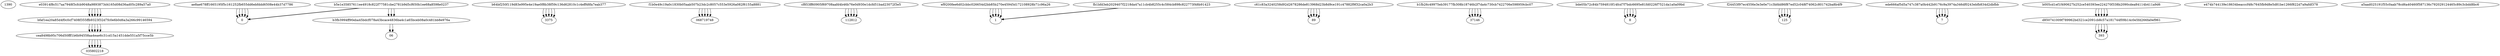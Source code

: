 digraph blockchains {
{
node [shape=box]
}
1390e03914f8c517aa7948f3cfcb9048a9893873d4165d08d36ad05c289a57a0 -> bfaf1ea20a85d4f0c0cf7408f355ffb9323f32d7fc0e6b0d6a3a266c99146594;
bfaf1ea20a85d4f0c0cf7408f355ffb9323f32d7fc0e6b0d6a3a266c99146594 -> cea8498b95c706d50fff1b6b94558aa4eae6c31cd15a1451dde551a5f75cce5b;
cea8498b95c706d50fff1b6b94558aa4eae6c31cd15a1451dde551a5f75cce5b -> 035802218ae8ae678ff1665195f5c161252fb655dd6ebfddd6508e44b37d7786;
035802218ae8ae678ff1665195f5c161252fb655dd6ebfddd6508e44b37d7786 -> 0b64bf250f119d83e995e4e19ae0f8b38f59c136d62810c1c4eff48fa7eab377;
0b64bf250f119d83e995e4e19ae0f8b38f59c136d62810c1c4eff48fa7eab377 -> 3375f1b0e49c19a0c1830b05aab507b23dc2c8057c553e5926a082f6155a8881;
3375f1b0e49c19a0c1830b05aab507b23dc2c8057c553e5926a082f6155a8881 -> 068719748cf853ff60905f69708aafd4b46b76e0d930e1dcfd51bad23072f3e5;
068719748cf853ff60905f69708aafd4b46b76e0d930e1dcfd51bad23072f3e5 -> 112812ef9200fee6d02cbbc026654d2bb85b270e45945d172108928b71c96a26;
112812ef9200fee6d02cbbc026654d2bb85b270e45945d172108928b71c96a26 -> 1c61c83a3240258d92d2678286de813968d23b8d9ce191c47882f9f32ca0a2b3;
1c61c83a3240258d92d2678286de813968d23b8d9ce191c47882f9f32ca0a2b3 -> 89b1fb26c49975eb39177fb308b18746b2f7da4c730cb7422706e598959cbc07;
89b1fb26c49975eb39177fb308b18746b2f7da4c730cb7422706e598959cbc07 -> 37146bde05b72c84b7594810f14fcd7f7bdc6695e81fd0226f7521da1a0a09bd;
37146bde05b72c84b7594810f14fcd7f7bdc6695e81fd0226f7521da1a0a09bd -> 8f24453f97ec4556e3e3e0e71c3bfdd86f87ed52c048f74062c801742ba8b4f9;
8f24453f97ec4556e3e3e0e71c3bfdd86f87ed52c048f74062c801742ba8b4f9 -> 125ede666af5d5a747c387a0b442b9176c9a3974a346df0243ebfb834d2dbfbb;
125ede666af5d5a747c387a0b442b9176c9a3974a346df0243ebfb834d2dbfbb -> 7b005cd1ef1f490627b252ce540393ee224270f338b2090cdea84114b411a9d6;
7b005cd1ef1f490627b252ce540393ee224270f338b2090cdea84114b411a9d6 -> d850741009f789962bd321ce2091cb8c57a181744f09b14c0e5fd266fa0ef961;
d850741009f789962bd321ce2091cb8c57a181744f09b14c0e5fd266fa0ef961 -> 393b5e1e35857611ee4918c822f77581cbe2781b9d5cf650b1ee68a8598e0237;
393b5e1e35857611ee4918c822f77581cbe2781b9d5cf650b1ee68a8598e0237 -> b3fb3994ff90eba45bdcf078a43bcace4836ba4c1a65bceb08a0c481bb8e976a;
b3fb3994ff90eba45bdcf078a43bcace4836ba4c1a65bceb08a0c481bb8e976a -> 06e474b744139e18634beacccf48c7645fb9d8e5d81be1266f822d7a9afdf378;
1390e03914f8c517aa7948f3cfcb9048a9893873d4165d08d36ad05c289a57a0 -> bfaf1ea20a85d4f0c0cf7408f355ffb9323f32d7fc0e6b0d6a3a266c99146594;
bfaf1ea20a85d4f0c0cf7408f355ffb9323f32d7fc0e6b0d6a3a266c99146594 -> cea8498b95c706d50fff1b6b94558aa4eae6c31cd15a1451dde551a5f75cce5b;
cea8498b95c706d50fff1b6b94558aa4eae6c31cd15a1451dde551a5f75cce5b -> 035802218ae8ae678ff1665195f5c161252fb655dd6ebfddd6508e44b37d7786;
035802218ae8ae678ff1665195f5c161252fb655dd6ebfddd6508e44b37d7786 -> 0b64bf250f119d83e995e4e19ae0f8b38f59c136d62810c1c4eff48fa7eab377;
0b64bf250f119d83e995e4e19ae0f8b38f59c136d62810c1c4eff48fa7eab377 -> 3375f1b0e49c19a0c1830b05aab507b23dc2c8057c553e5926a082f6155a8881;
3375f1b0e49c19a0c1830b05aab507b23dc2c8057c553e5926a082f6155a8881 -> 068719748cf853ff60905f69708aafd4b46b76e0d930e1dcfd51bad23072f3e5;
068719748cf853ff60905f69708aafd4b46b76e0d930e1dcfd51bad23072f3e5 -> 112812ef9200fee6d02cbbc026654d2bb85b270e45945d172108928b71c96a26;
112812ef9200fee6d02cbbc026654d2bb85b270e45945d172108928b71c96a26 -> 1c61c83a3240258d92d2678286de813968d23b8d9ce191c47882f9f32ca0a2b3;
1c61c83a3240258d92d2678286de813968d23b8d9ce191c47882f9f32ca0a2b3 -> 89b1fb26c49975eb39177fb308b18746b2f7da4c730cb7422706e598959cbc07;
89b1fb26c49975eb39177fb308b18746b2f7da4c730cb7422706e598959cbc07 -> 37146bde05b72c84b7594810f14fcd7f7bdc6695e81fd0226f7521da1a0a09bd;
37146bde05b72c84b7594810f14fcd7f7bdc6695e81fd0226f7521da1a0a09bd -> 8f24453f97ec4556e3e3e0e71c3bfdd86f87ed52c048f74062c801742ba8b4f9;
8f24453f97ec4556e3e3e0e71c3bfdd86f87ed52c048f74062c801742ba8b4f9 -> 125ede666af5d5a747c387a0b442b9176c9a3974a346df0243ebfb834d2dbfbb;
125ede666af5d5a747c387a0b442b9176c9a3974a346df0243ebfb834d2dbfbb -> 7b005cd1ef1f490627b252ce540393ee224270f338b2090cdea84114b411a9d6;
7b005cd1ef1f490627b252ce540393ee224270f338b2090cdea84114b411a9d6 -> d850741009f789962bd321ce2091cb8c57a181744f09b14c0e5fd266fa0ef961;
d850741009f789962bd321ce2091cb8c57a181744f09b14c0e5fd266fa0ef961 -> 393b5e1e35857611ee4918c822f77581cbe2781b9d5cf650b1ee68a8598e0237;
393b5e1e35857611ee4918c822f77581cbe2781b9d5cf650b1ee68a8598e0237 -> b3fb3994ff90eba45bdcf078a43bcace4836ba4c1a65bceb08a0c481bb8e976a;
1390e03914f8c517aa7948f3cfcb9048a9893873d4165d08d36ad05c289a57a0 -> bfaf1ea20a85d4f0c0cf7408f355ffb9323f32d7fc0e6b0d6a3a266c99146594;
bfaf1ea20a85d4f0c0cf7408f355ffb9323f32d7fc0e6b0d6a3a266c99146594 -> cea8498b95c706d50fff1b6b94558aa4eae6c31cd15a1451dde551a5f75cce5b;
cea8498b95c706d50fff1b6b94558aa4eae6c31cd15a1451dde551a5f75cce5b -> 035802218ae8ae678ff1665195f5c161252fb655dd6ebfddd6508e44b37d7786;
035802218ae8ae678ff1665195f5c161252fb655dd6ebfddd6508e44b37d7786 -> 0b64bf250f119d83e995e4e19ae0f8b38f59c136d62810c1c4eff48fa7eab377;
0b64bf250f119d83e995e4e19ae0f8b38f59c136d62810c1c4eff48fa7eab377 -> 3375f1b0e49c19a0c1830b05aab507b23dc2c8057c553e5926a082f6155a8881;
3375f1b0e49c19a0c1830b05aab507b23dc2c8057c553e5926a082f6155a8881 -> 068719748cf853ff60905f69708aafd4b46b76e0d930e1dcfd51bad23072f3e5;
068719748cf853ff60905f69708aafd4b46b76e0d930e1dcfd51bad23072f3e5 -> 112812ef9200fee6d02cbbc026654d2bb85b270e45945d172108928b71c96a26;
112812ef9200fee6d02cbbc026654d2bb85b270e45945d172108928b71c96a26 -> 1c61c83a3240258d92d2678286de813968d23b8d9ce191c47882f9f32ca0a2b3;
1c61c83a3240258d92d2678286de813968d23b8d9ce191c47882f9f32ca0a2b3 -> 89b1fb26c49975eb39177fb308b18746b2f7da4c730cb7422706e598959cbc07;
89b1fb26c49975eb39177fb308b18746b2f7da4c730cb7422706e598959cbc07 -> 37146bde05b72c84b7594810f14fcd7f7bdc6695e81fd0226f7521da1a0a09bd;
37146bde05b72c84b7594810f14fcd7f7bdc6695e81fd0226f7521da1a0a09bd -> 8f24453f97ec4556e3e3e0e71c3bfdd86f87ed52c048f74062c801742ba8b4f9;
8f24453f97ec4556e3e3e0e71c3bfdd86f87ed52c048f74062c801742ba8b4f9 -> 125ede666af5d5a747c387a0b442b9176c9a3974a346df0243ebfb834d2dbfbb;
125ede666af5d5a747c387a0b442b9176c9a3974a346df0243ebfb834d2dbfbb -> 7b005cd1ef1f490627b252ce540393ee224270f338b2090cdea84114b411a9d6;
7b005cd1ef1f490627b252ce540393ee224270f338b2090cdea84114b411a9d6 -> d850741009f789962bd321ce2091cb8c57a181744f09b14c0e5fd266fa0ef961;
d850741009f789962bd321ce2091cb8c57a181744f09b14c0e5fd266fa0ef961 -> 393b5e1e35857611ee4918c822f77581cbe2781b9d5cf650b1ee68a8598e0237;
393b5e1e35857611ee4918c822f77581cbe2781b9d5cf650b1ee68a8598e0237 -> b3fb3994ff90eba45bdcf078a43bcace4836ba4c1a65bceb08a0c481bb8e976a;
b3fb3994ff90eba45bdcf078a43bcace4836ba4c1a65bceb08a0c481bb8e976a -> 06e474b744139e18634beacccf48c7645fb9d8e5d81be1266f822d7a9afdf378;
1390e03914f8c517aa7948f3cfcb9048a9893873d4165d08d36ad05c289a57a0 -> bfaf1ea20a85d4f0c0cf7408f355ffb9323f32d7fc0e6b0d6a3a266c99146594;
bfaf1ea20a85d4f0c0cf7408f355ffb9323f32d7fc0e6b0d6a3a266c99146594 -> cea8498b95c706d50fff1b6b94558aa4eae6c31cd15a1451dde551a5f75cce5b;
cea8498b95c706d50fff1b6b94558aa4eae6c31cd15a1451dde551a5f75cce5b -> 035802218ae8ae678ff1665195f5c161252fb655dd6ebfddd6508e44b37d7786;
035802218ae8ae678ff1665195f5c161252fb655dd6ebfddd6508e44b37d7786 -> 0b64bf250f119d83e995e4e19ae0f8b38f59c136d62810c1c4eff48fa7eab377;
0b64bf250f119d83e995e4e19ae0f8b38f59c136d62810c1c4eff48fa7eab377 -> 3375f1b0e49c19a0c1830b05aab507b23dc2c8057c553e5926a082f6155a8881;
3375f1b0e49c19a0c1830b05aab507b23dc2c8057c553e5926a082f6155a8881 -> 068719748cf853ff60905f69708aafd4b46b76e0d930e1dcfd51bad23072f3e5;
068719748cf853ff60905f69708aafd4b46b76e0d930e1dcfd51bad23072f3e5 -> 112812ef9200fee6d02cbbc026654d2bb85b270e45945d172108928b71c96a26;
112812ef9200fee6d02cbbc026654d2bb85b270e45945d172108928b71c96a26 -> 1c61c83a3240258d92d2678286de813968d23b8d9ce191c47882f9f32ca0a2b3;
1c61c83a3240258d92d2678286de813968d23b8d9ce191c47882f9f32ca0a2b3 -> 89b1fb26c49975eb39177fb308b18746b2f7da4c730cb7422706e598959cbc07;
89b1fb26c49975eb39177fb308b18746b2f7da4c730cb7422706e598959cbc07 -> 37146bde05b72c84b7594810f14fcd7f7bdc6695e81fd0226f7521da1a0a09bd;
37146bde05b72c84b7594810f14fcd7f7bdc6695e81fd0226f7521da1a0a09bd -> 8f24453f97ec4556e3e3e0e71c3bfdd86f87ed52c048f74062c801742ba8b4f9;
8f24453f97ec4556e3e3e0e71c3bfdd86f87ed52c048f74062c801742ba8b4f9 -> 125ede666af5d5a747c387a0b442b9176c9a3974a346df0243ebfb834d2dbfbb;
125ede666af5d5a747c387a0b442b9176c9a3974a346df0243ebfb834d2dbfbb -> 7b005cd1ef1f490627b252ce540393ee224270f338b2090cdea84114b411a9d6;
7b005cd1ef1f490627b252ce540393ee224270f338b2090cdea84114b411a9d6 -> d850741009f789962bd321ce2091cb8c57a181744f09b14c0e5fd266fa0ef961;
d850741009f789962bd321ce2091cb8c57a181744f09b14c0e5fd266fa0ef961 -> 393b5e1e35857611ee4918c822f77581cbe2781b9d5cf650b1ee68a8598e0237;
393b5e1e35857611ee4918c822f77581cbe2781b9d5cf650b1ee68a8598e0237 -> 0fb1bfd3eb2029407f2218da47a11cb4b8255c4c584cb898c822773f48b91423;
0fb1bfd3eb2029407f2218da47a11cb4b8255c4c584cb898c822773f48b91423 -> 1a5aad025191f55c0aab78cd6a40460f587136c792029124465c89c3cbdd8bc6;
1390e03914f8c517aa7948f3cfcb9048a9893873d4165d08d36ad05c289a57a0 -> bfaf1ea20a85d4f0c0cf7408f355ffb9323f32d7fc0e6b0d6a3a266c99146594;
bfaf1ea20a85d4f0c0cf7408f355ffb9323f32d7fc0e6b0d6a3a266c99146594 -> cea8498b95c706d50fff1b6b94558aa4eae6c31cd15a1451dde551a5f75cce5b;
cea8498b95c706d50fff1b6b94558aa4eae6c31cd15a1451dde551a5f75cce5b -> 035802218ae8ae678ff1665195f5c161252fb655dd6ebfddd6508e44b37d7786;
035802218ae8ae678ff1665195f5c161252fb655dd6ebfddd6508e44b37d7786 -> 0b64bf250f119d83e995e4e19ae0f8b38f59c136d62810c1c4eff48fa7eab377;
0b64bf250f119d83e995e4e19ae0f8b38f59c136d62810c1c4eff48fa7eab377 -> 3375f1b0e49c19a0c1830b05aab507b23dc2c8057c553e5926a082f6155a8881;
3375f1b0e49c19a0c1830b05aab507b23dc2c8057c553e5926a082f6155a8881 -> 068719748cf853ff60905f69708aafd4b46b76e0d930e1dcfd51bad23072f3e5;
068719748cf853ff60905f69708aafd4b46b76e0d930e1dcfd51bad23072f3e5 -> 112812ef9200fee6d02cbbc026654d2bb85b270e45945d172108928b71c96a26;
112812ef9200fee6d02cbbc026654d2bb85b270e45945d172108928b71c96a26 -> 1c61c83a3240258d92d2678286de813968d23b8d9ce191c47882f9f32ca0a2b3;
1c61c83a3240258d92d2678286de813968d23b8d9ce191c47882f9f32ca0a2b3 -> 89b1fb26c49975eb39177fb308b18746b2f7da4c730cb7422706e598959cbc07;
89b1fb26c49975eb39177fb308b18746b2f7da4c730cb7422706e598959cbc07 -> 37146bde05b72c84b7594810f14fcd7f7bdc6695e81fd0226f7521da1a0a09bd;
37146bde05b72c84b7594810f14fcd7f7bdc6695e81fd0226f7521da1a0a09bd -> 8f24453f97ec4556e3e3e0e71c3bfdd86f87ed52c048f74062c801742ba8b4f9;
8f24453f97ec4556e3e3e0e71c3bfdd86f87ed52c048f74062c801742ba8b4f9 -> 125ede666af5d5a747c387a0b442b9176c9a3974a346df0243ebfb834d2dbfbb;
125ede666af5d5a747c387a0b442b9176c9a3974a346df0243ebfb834d2dbfbb -> 7b005cd1ef1f490627b252ce540393ee224270f338b2090cdea84114b411a9d6;
7b005cd1ef1f490627b252ce540393ee224270f338b2090cdea84114b411a9d6 -> d850741009f789962bd321ce2091cb8c57a181744f09b14c0e5fd266fa0ef961;
d850741009f789962bd321ce2091cb8c57a181744f09b14c0e5fd266fa0ef961 -> 393b5e1e35857611ee4918c822f77581cbe2781b9d5cf650b1ee68a8598e0237;
393b5e1e35857611ee4918c822f77581cbe2781b9d5cf650b1ee68a8598e0237 -> 0fb1bfd3eb2029407f2218da47a11cb4b8255c4c584cb898c822773f48b91423;
0fb1bfd3eb2029407f2218da47a11cb4b8255c4c584cb898c822773f48b91423 -> 1a5aad025191f55c0aab78cd6a40460f587136c792029124465c89c3cbdd8bc6;
}
